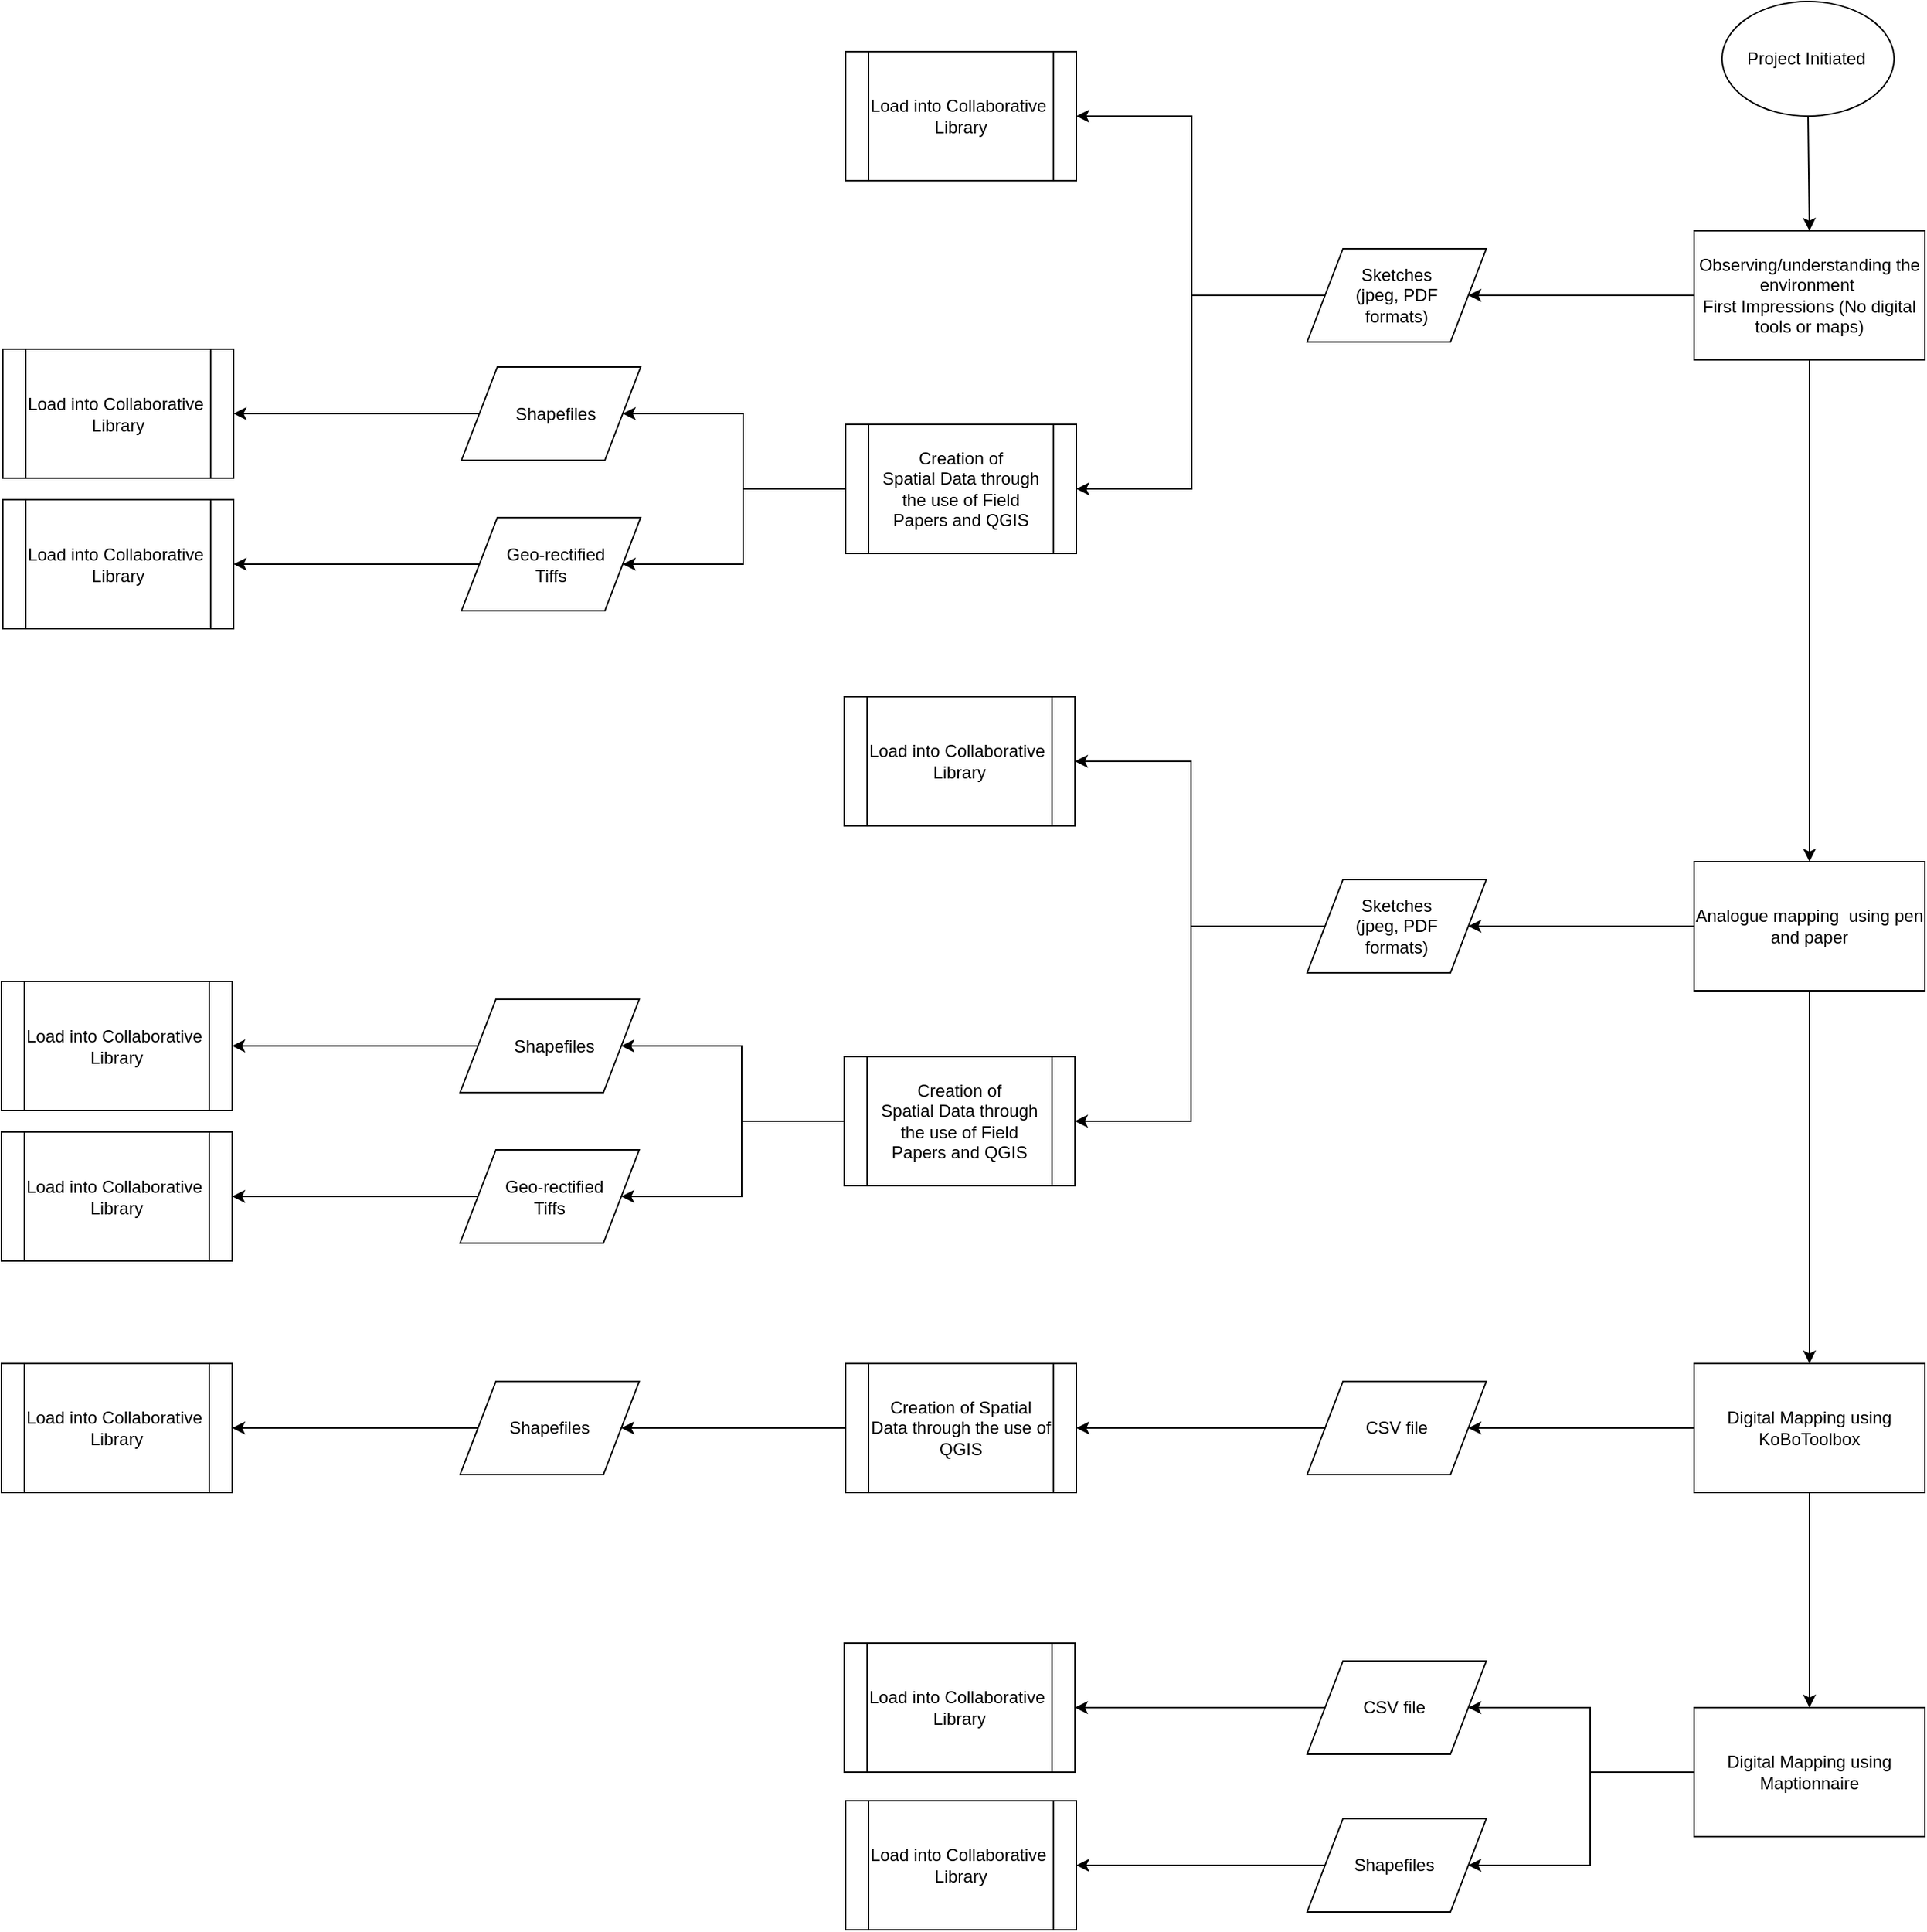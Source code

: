<mxfile version="12.0.0" type="github" pages="2"><diagram id="Br9w0MCLD5H6PfPuDotH" name="Page-1"><mxGraphModel dx="2033" dy="4373" grid="1" gridSize="10" guides="1" tooltips="1" connect="1" arrows="1" fold="1" page="1" pageScale="1" pageWidth="2336" pageHeight="1654" math="0" shadow="0"><root><mxCell id="0"/><mxCell id="1" parent="0"/><mxCell id="KMF5PNMTFp8BrfQ-fv7l-1" value="Project Initiated&amp;nbsp;" style="ellipse;whiteSpace=wrap;html=1;" vertex="1" parent="1"><mxGeometry x="2099.5" y="-3230" width="120" height="80" as="geometry"/></mxCell><mxCell id="KMF5PNMTFp8BrfQ-fv7l-41" style="edgeStyle=orthogonalEdgeStyle;rounded=0;orthogonalLoop=1;jettySize=auto;html=1;exitX=0.5;exitY=1;exitDx=0;exitDy=0;entryX=0.5;entryY=0;entryDx=0;entryDy=0;" edge="1" parent="1" source="KMF5PNMTFp8BrfQ-fv7l-3" target="KMF5PNMTFp8BrfQ-fv7l-5"><mxGeometry relative="1" as="geometry"/></mxCell><mxCell id="KMF5PNMTFp8BrfQ-fv7l-50" style="edgeStyle=orthogonalEdgeStyle;rounded=0;orthogonalLoop=1;jettySize=auto;html=1;exitX=0;exitY=0.5;exitDx=0;exitDy=0;entryX=1;entryY=0.5;entryDx=0;entryDy=0;" edge="1" parent="1" source="KMF5PNMTFp8BrfQ-fv7l-3" target="KMF5PNMTFp8BrfQ-fv7l-4"><mxGeometry relative="1" as="geometry"/></mxCell><mxCell id="KMF5PNMTFp8BrfQ-fv7l-3" value="&lt;div&gt;Observing/understanding the environment&amp;nbsp;&lt;/div&gt;&lt;div&gt;First Impressions (No digital tools or maps)&lt;/div&gt;" style="rounded=0;html=1;align=center;whiteSpace=wrap;" vertex="1" parent="1"><mxGeometry x="2080" y="-3070" width="161" height="90" as="geometry"/></mxCell><mxCell id="KMF5PNMTFp8BrfQ-fv7l-65" style="edgeStyle=orthogonalEdgeStyle;rounded=0;orthogonalLoop=1;jettySize=auto;html=1;exitX=0;exitY=0.5;exitDx=0;exitDy=0;entryX=1;entryY=0.5;entryDx=0;entryDy=0;" edge="1" parent="1" source="KMF5PNMTFp8BrfQ-fv7l-4" target="KMF5PNMTFp8BrfQ-fv7l-15"><mxGeometry relative="1" as="geometry"/></mxCell><mxCell id="Vif8EVikQF7LSP2r4Qzz-2" style="edgeStyle=orthogonalEdgeStyle;rounded=0;orthogonalLoop=1;jettySize=auto;html=1;exitX=0;exitY=0.5;exitDx=0;exitDy=0;entryX=1;entryY=0.5;entryDx=0;entryDy=0;" edge="1" parent="1" source="KMF5PNMTFp8BrfQ-fv7l-4" target="Vif8EVikQF7LSP2r4Qzz-1"><mxGeometry relative="1" as="geometry"/></mxCell><mxCell id="KMF5PNMTFp8BrfQ-fv7l-4" value="Sketches&lt;br&gt;(jpeg, PDF&lt;br&gt;&lt;span style=&quot;font-family: &amp;#34;helvetica&amp;#34; , &amp;#34;arial&amp;#34; , sans-serif ; font-size: 0px ; white-space: nowrap&quot;&gt;%3CmxGraphModel%3E%3Croot%3E%3CmxCell%20id%3D%220%22%2F%3E%3CmxCell%20id%3D%221%22%20parent%3D%220%22%2F%3E%3CmxCell%20id%3D%222%22%20value%3D%22%26amp%3Bnbsp%3B%20Shapefiles%22%20style%3D%22shape%3Dparallelogram%3Bperimeter%3DparallelogramPerimeter%3BwhiteSpace%3Dwrap%3Bhtml%3D1%3Balign%3Dcenter%3B%22%20vertex%3D%221%22%20parent%3D%221%22%3E%3CmxGeometry%20x%3D%221200%22%20y%3D%22-3170%22%20width%3D%22125%22%20height%3D%2265%22%20as%3D%22geometry%22%2F%3E%3C%2FmxCell%3E%3C%2Froot%3E%3C%2FmxGraphModel%3E&lt;/span&gt;formats)" style="shape=parallelogram;perimeter=parallelogramPerimeter;whiteSpace=wrap;html=1;align=center;" vertex="1" parent="1"><mxGeometry x="1810" y="-3057.5" width="125" height="65" as="geometry"/></mxCell><mxCell id="KMF5PNMTFp8BrfQ-fv7l-42" style="edgeStyle=orthogonalEdgeStyle;rounded=0;orthogonalLoop=1;jettySize=auto;html=1;exitX=0.5;exitY=1;exitDx=0;exitDy=0;entryX=0.5;entryY=0;entryDx=0;entryDy=0;" edge="1" parent="1" source="KMF5PNMTFp8BrfQ-fv7l-5" target="KMF5PNMTFp8BrfQ-fv7l-7"><mxGeometry relative="1" as="geometry"/></mxCell><mxCell id="Vif8EVikQF7LSP2r4Qzz-23" style="edgeStyle=orthogonalEdgeStyle;rounded=0;orthogonalLoop=1;jettySize=auto;html=1;exitX=0;exitY=0.5;exitDx=0;exitDy=0;entryX=1;entryY=0.5;entryDx=0;entryDy=0;" edge="1" parent="1" source="KMF5PNMTFp8BrfQ-fv7l-5" target="KMF5PNMTFp8BrfQ-fv7l-85"><mxGeometry relative="1" as="geometry"/></mxCell><mxCell id="KMF5PNMTFp8BrfQ-fv7l-5" value="&lt;div&gt;Analogue mapping &amp;nbsp;using pen and paper&lt;/div&gt;" style="rounded=0;html=1;align=center;whiteSpace=wrap;" vertex="1" parent="1"><mxGeometry x="2080" y="-2630" width="161" height="90" as="geometry"/></mxCell><mxCell id="KMF5PNMTFp8BrfQ-fv7l-43" style="edgeStyle=orthogonalEdgeStyle;rounded=0;orthogonalLoop=1;jettySize=auto;html=1;exitX=0.5;exitY=1;exitDx=0;exitDy=0;entryX=0.5;entryY=0;entryDx=0;entryDy=0;" edge="1" parent="1" source="KMF5PNMTFp8BrfQ-fv7l-7" target="KMF5PNMTFp8BrfQ-fv7l-8"><mxGeometry relative="1" as="geometry"/></mxCell><mxCell id="Vif8EVikQF7LSP2r4Qzz-26" style="edgeStyle=orthogonalEdgeStyle;rounded=0;orthogonalLoop=1;jettySize=auto;html=1;exitX=0;exitY=0.5;exitDx=0;exitDy=0;entryX=1;entryY=0.5;entryDx=0;entryDy=0;" edge="1" parent="1" source="KMF5PNMTFp8BrfQ-fv7l-7" target="KMF5PNMTFp8BrfQ-fv7l-11"><mxGeometry relative="1" as="geometry"/></mxCell><mxCell id="KMF5PNMTFp8BrfQ-fv7l-7" value="&lt;div&gt;Digital Mapping using KoBoToolbox&lt;/div&gt;" style="rounded=0;html=1;align=center;whiteSpace=wrap;" vertex="1" parent="1"><mxGeometry x="2080" y="-2280" width="161" height="90" as="geometry"/></mxCell><mxCell id="Vif8EVikQF7LSP2r4Qzz-37" style="edgeStyle=orthogonalEdgeStyle;rounded=0;orthogonalLoop=1;jettySize=auto;html=1;exitX=0;exitY=0.5;exitDx=0;exitDy=0;entryX=1;entryY=0.5;entryDx=0;entryDy=0;" edge="1" parent="1" source="KMF5PNMTFp8BrfQ-fv7l-8" target="Vif8EVikQF7LSP2r4Qzz-30"><mxGeometry relative="1" as="geometry"/></mxCell><mxCell id="Vif8EVikQF7LSP2r4Qzz-38" style="edgeStyle=orthogonalEdgeStyle;rounded=0;orthogonalLoop=1;jettySize=auto;html=1;exitX=0;exitY=0.5;exitDx=0;exitDy=0;entryX=1;entryY=0.5;entryDx=0;entryDy=0;" edge="1" parent="1" source="KMF5PNMTFp8BrfQ-fv7l-8" target="KMF5PNMTFp8BrfQ-fv7l-14"><mxGeometry relative="1" as="geometry"/></mxCell><mxCell id="KMF5PNMTFp8BrfQ-fv7l-8" value="&lt;div&gt;Digital Mapping using Maptionnaire&lt;/div&gt;" style="rounded=0;html=1;align=center;whiteSpace=wrap;" vertex="1" parent="1"><mxGeometry x="2080" y="-2040" width="161" height="90" as="geometry"/></mxCell><mxCell id="Vif8EVikQF7LSP2r4Qzz-27" style="edgeStyle=orthogonalEdgeStyle;rounded=0;orthogonalLoop=1;jettySize=auto;html=1;exitX=0;exitY=0.5;exitDx=0;exitDy=0;entryX=1;entryY=0.5;entryDx=0;entryDy=0;" edge="1" parent="1" source="KMF5PNMTFp8BrfQ-fv7l-11" target="KMF5PNMTFp8BrfQ-fv7l-17"><mxGeometry relative="1" as="geometry"/></mxCell><mxCell id="KMF5PNMTFp8BrfQ-fv7l-11" value="&lt;span style=&quot;text-align: left&quot;&gt;CSV file&lt;/span&gt;" style="shape=parallelogram;perimeter=parallelogramPerimeter;whiteSpace=wrap;html=1;align=center;" vertex="1" parent="1"><mxGeometry x="1810" y="-2267.5" width="125" height="65" as="geometry"/></mxCell><mxCell id="Vif8EVikQF7LSP2r4Qzz-40" style="edgeStyle=orthogonalEdgeStyle;rounded=0;orthogonalLoop=1;jettySize=auto;html=1;exitX=0;exitY=0.5;exitDx=0;exitDy=0;entryX=1;entryY=0.5;entryDx=0;entryDy=0;" edge="1" parent="1" source="KMF5PNMTFp8BrfQ-fv7l-14" target="Vif8EVikQF7LSP2r4Qzz-32"><mxGeometry relative="1" as="geometry"/></mxCell><mxCell id="KMF5PNMTFp8BrfQ-fv7l-14" value="Shapefiles&amp;nbsp;" style="shape=parallelogram;perimeter=parallelogramPerimeter;whiteSpace=wrap;html=1;align=center;" vertex="1" parent="1"><mxGeometry x="1810" y="-1962.5" width="125" height="65" as="geometry"/></mxCell><mxCell id="KMF5PNMTFp8BrfQ-fv7l-15" value="Load into Collaborative&amp;nbsp;&lt;br&gt;Library" style="shape=process;whiteSpace=wrap;html=1;backgroundOutline=1;align=center;" vertex="1" parent="1"><mxGeometry x="1488" y="-3195" width="161" height="90" as="geometry"/></mxCell><mxCell id="Vif8EVikQF7LSP2r4Qzz-28" style="edgeStyle=orthogonalEdgeStyle;rounded=0;orthogonalLoop=1;jettySize=auto;html=1;exitX=0;exitY=0.5;exitDx=0;exitDy=0;entryX=1;entryY=0.5;entryDx=0;entryDy=0;" edge="1" parent="1" source="KMF5PNMTFp8BrfQ-fv7l-17" target="KMF5PNMTFp8BrfQ-fv7l-20"><mxGeometry relative="1" as="geometry"/></mxCell><mxCell id="KMF5PNMTFp8BrfQ-fv7l-17" value="Creation of Spatial Data through the use of QGIS" style="shape=process;whiteSpace=wrap;html=1;backgroundOutline=1;align=center;" vertex="1" parent="1"><mxGeometry x="1488" y="-2280" width="161" height="90" as="geometry"/></mxCell><mxCell id="Vif8EVikQF7LSP2r4Qzz-29" style="edgeStyle=orthogonalEdgeStyle;rounded=0;orthogonalLoop=1;jettySize=auto;html=1;exitX=0;exitY=0.5;exitDx=0;exitDy=0;entryX=1;entryY=0.5;entryDx=0;entryDy=0;" edge="1" parent="1" source="KMF5PNMTFp8BrfQ-fv7l-20" target="Vif8EVikQF7LSP2r4Qzz-24"><mxGeometry relative="1" as="geometry"/></mxCell><mxCell id="KMF5PNMTFp8BrfQ-fv7l-20" value="Shapefiles" style="shape=parallelogram;perimeter=parallelogramPerimeter;whiteSpace=wrap;html=1;align=center;" vertex="1" parent="1"><mxGeometry x="1219" y="-2267.5" width="125" height="65" as="geometry"/></mxCell><mxCell id="KMF5PNMTFp8BrfQ-fv7l-40" value="" style="endArrow=classic;html=1;exitX=0.5;exitY=1;exitDx=0;exitDy=0;entryX=0.5;entryY=0;entryDx=0;entryDy=0;" edge="1" parent="1" source="KMF5PNMTFp8BrfQ-fv7l-1" target="KMF5PNMTFp8BrfQ-fv7l-3"><mxGeometry width="50" height="50" relative="1" as="geometry"><mxPoint x="1040" y="-2170" as="sourcePoint"/><mxPoint x="1480" y="-2150" as="targetPoint"/></mxGeometry></mxCell><mxCell id="Vif8EVikQF7LSP2r4Qzz-17" style="edgeStyle=orthogonalEdgeStyle;rounded=0;orthogonalLoop=1;jettySize=auto;html=1;exitX=0;exitY=0.5;exitDx=0;exitDy=0;entryX=1;entryY=0.5;entryDx=0;entryDy=0;" edge="1" parent="1" source="KMF5PNMTFp8BrfQ-fv7l-85" target="KGgLhrXvQtY-AbJUwkEY-1"><mxGeometry relative="1" as="geometry"><mxPoint x="1648.667" y="-2709.667" as="targetPoint"/></mxGeometry></mxCell><mxCell id="Vif8EVikQF7LSP2r4Qzz-18" style="edgeStyle=orthogonalEdgeStyle;rounded=0;orthogonalLoop=1;jettySize=auto;html=1;exitX=0;exitY=0.5;exitDx=0;exitDy=0;entryX=1;entryY=0.5;entryDx=0;entryDy=0;" edge="1" parent="1" source="KMF5PNMTFp8BrfQ-fv7l-85" target="Vif8EVikQF7LSP2r4Qzz-12"><mxGeometry relative="1" as="geometry"/></mxCell><mxCell id="KMF5PNMTFp8BrfQ-fv7l-85" value="Sketches&lt;br&gt;(jpeg, PDF&lt;br&gt;&lt;span style=&quot;font-family: &amp;#34;helvetica&amp;#34; , &amp;#34;arial&amp;#34; , sans-serif ; font-size: 0px ; white-space: nowrap&quot;&gt;%3CmxGraphModel%3E%3Croot%3E%3CmxCell%20id%3D%220%22%2F%3E%3CmxCell%20id%3D%221%22%20parent%3D%220%22%2F%3E%3CmxCell%20id%3D%222%22%20value%3D%22%26amp%3Bnbsp%3B%20Shapefiles%22%20style%3D%22shape%3Dparallelogram%3Bperimeter%3DparallelogramPerimeter%3BwhiteSpace%3Dwrap%3Bhtml%3D1%3Balign%3Dcenter%3B%22%20vertex%3D%221%22%20parent%3D%221%22%3E%3CmxGeometry%20x%3D%221200%22%20y%3D%22-3170%22%20width%3D%22125%22%20height%3D%2265%22%20as%3D%22geometry%22%2F%3E%3C%2FmxCell%3E%3C%2Froot%3E%3C%2FmxGraphModel%3E&lt;/span&gt;formats)" style="shape=parallelogram;perimeter=parallelogramPerimeter;whiteSpace=wrap;html=1;align=center;" vertex="1" parent="1"><mxGeometry x="1810" y="-2617.5" width="125" height="65" as="geometry"/></mxCell><mxCell id="Vif8EVikQF7LSP2r4Qzz-7" style="edgeStyle=orthogonalEdgeStyle;rounded=0;orthogonalLoop=1;jettySize=auto;html=1;exitX=0;exitY=0.5;exitDx=0;exitDy=0;entryX=1;entryY=0.5;entryDx=0;entryDy=0;" edge="1" parent="1" source="Vif8EVikQF7LSP2r4Qzz-1" target="Vif8EVikQF7LSP2r4Qzz-4"><mxGeometry relative="1" as="geometry"/></mxCell><mxCell id="Vif8EVikQF7LSP2r4Qzz-8" style="edgeStyle=orthogonalEdgeStyle;rounded=0;orthogonalLoop=1;jettySize=auto;html=1;exitX=0;exitY=0.5;exitDx=0;exitDy=0;entryX=1;entryY=0.5;entryDx=0;entryDy=0;" edge="1" parent="1" source="Vif8EVikQF7LSP2r4Qzz-1" target="Vif8EVikQF7LSP2r4Qzz-3"><mxGeometry relative="1" as="geometry"/></mxCell><mxCell id="Vif8EVikQF7LSP2r4Qzz-1" value="Creation of &lt;br&gt;Spatial Data through the use of Field &lt;br&gt;Papers and QGIS" style="shape=process;whiteSpace=wrap;html=1;backgroundOutline=1;align=center;" vertex="1" parent="1"><mxGeometry x="1488" y="-2935" width="161" height="90" as="geometry"/></mxCell><mxCell id="Vif8EVikQF7LSP2r4Qzz-10" style="edgeStyle=orthogonalEdgeStyle;rounded=0;orthogonalLoop=1;jettySize=auto;html=1;exitX=0;exitY=0.5;exitDx=0;exitDy=0;entryX=1;entryY=0.5;entryDx=0;entryDy=0;" edge="1" parent="1" source="Vif8EVikQF7LSP2r4Qzz-3" target="Vif8EVikQF7LSP2r4Qzz-6"><mxGeometry relative="1" as="geometry"/></mxCell><mxCell id="Vif8EVikQF7LSP2r4Qzz-3" value="&amp;nbsp; Geo-rectified &lt;br&gt;Tiffs" style="shape=parallelogram;perimeter=parallelogramPerimeter;whiteSpace=wrap;html=1;align=center;" vertex="1" parent="1"><mxGeometry x="1220" y="-2870" width="125" height="65" as="geometry"/></mxCell><mxCell id="Vif8EVikQF7LSP2r4Qzz-9" style="edgeStyle=orthogonalEdgeStyle;rounded=0;orthogonalLoop=1;jettySize=auto;html=1;exitX=0;exitY=0.5;exitDx=0;exitDy=0;entryX=1;entryY=0.5;entryDx=0;entryDy=0;" edge="1" parent="1" source="Vif8EVikQF7LSP2r4Qzz-4" target="Vif8EVikQF7LSP2r4Qzz-5"><mxGeometry relative="1" as="geometry"/></mxCell><mxCell id="Vif8EVikQF7LSP2r4Qzz-4" value="&amp;nbsp; Shapefiles" style="shape=parallelogram;perimeter=parallelogramPerimeter;whiteSpace=wrap;html=1;align=center;" vertex="1" parent="1"><mxGeometry x="1220" y="-2975" width="125" height="65" as="geometry"/></mxCell><mxCell id="Vif8EVikQF7LSP2r4Qzz-5" value="Load into Collaborative&amp;nbsp;&lt;br&gt;Library" style="shape=process;whiteSpace=wrap;html=1;backgroundOutline=1;align=center;" vertex="1" parent="1"><mxGeometry x="900" y="-2987.5" width="161" height="90" as="geometry"/></mxCell><mxCell id="Vif8EVikQF7LSP2r4Qzz-6" value="Load into Collaborative&amp;nbsp;&lt;br&gt;Library" style="shape=process;whiteSpace=wrap;html=1;backgroundOutline=1;align=center;" vertex="1" parent="1"><mxGeometry x="900" y="-2882.5" width="161" height="90" as="geometry"/></mxCell><mxCell id="Vif8EVikQF7LSP2r4Qzz-19" style="edgeStyle=orthogonalEdgeStyle;rounded=0;orthogonalLoop=1;jettySize=auto;html=1;exitX=0;exitY=0.5;exitDx=0;exitDy=0;entryX=1;entryY=0.5;entryDx=0;entryDy=0;" edge="1" parent="1" source="Vif8EVikQF7LSP2r4Qzz-12" target="Vif8EVikQF7LSP2r4Qzz-14"><mxGeometry relative="1" as="geometry"/></mxCell><mxCell id="Vif8EVikQF7LSP2r4Qzz-20" style="edgeStyle=orthogonalEdgeStyle;rounded=0;orthogonalLoop=1;jettySize=auto;html=1;exitX=0;exitY=0.5;exitDx=0;exitDy=0;entryX=1;entryY=0.5;entryDx=0;entryDy=0;" edge="1" parent="1" source="Vif8EVikQF7LSP2r4Qzz-12" target="Vif8EVikQF7LSP2r4Qzz-13"><mxGeometry relative="1" as="geometry"/></mxCell><mxCell id="Vif8EVikQF7LSP2r4Qzz-12" value="Creation of &lt;br&gt;Spatial Data through the use of Field &lt;br&gt;Papers and QGIS" style="shape=process;whiteSpace=wrap;html=1;backgroundOutline=1;align=center;" vertex="1" parent="1"><mxGeometry x="1487" y="-2494" width="161" height="90" as="geometry"/></mxCell><mxCell id="Vif8EVikQF7LSP2r4Qzz-22" style="edgeStyle=orthogonalEdgeStyle;rounded=0;orthogonalLoop=1;jettySize=auto;html=1;exitX=0;exitY=0.5;exitDx=0;exitDy=0;entryX=1;entryY=0.5;entryDx=0;entryDy=0;" edge="1" parent="1" source="Vif8EVikQF7LSP2r4Qzz-13" target="Vif8EVikQF7LSP2r4Qzz-16"><mxGeometry relative="1" as="geometry"/></mxCell><mxCell id="Vif8EVikQF7LSP2r4Qzz-13" value="&amp;nbsp; Geo-rectified &lt;br&gt;Tiffs" style="shape=parallelogram;perimeter=parallelogramPerimeter;whiteSpace=wrap;html=1;align=center;" vertex="1" parent="1"><mxGeometry x="1219" y="-2429" width="125" height="65" as="geometry"/></mxCell><mxCell id="Vif8EVikQF7LSP2r4Qzz-21" style="edgeStyle=orthogonalEdgeStyle;rounded=0;orthogonalLoop=1;jettySize=auto;html=1;exitX=0;exitY=0.5;exitDx=0;exitDy=0;" edge="1" parent="1" source="Vif8EVikQF7LSP2r4Qzz-14" target="Vif8EVikQF7LSP2r4Qzz-15"><mxGeometry relative="1" as="geometry"/></mxCell><mxCell id="Vif8EVikQF7LSP2r4Qzz-14" value="&amp;nbsp; Shapefiles" style="shape=parallelogram;perimeter=parallelogramPerimeter;whiteSpace=wrap;html=1;align=center;" vertex="1" parent="1"><mxGeometry x="1219" y="-2534" width="125" height="65" as="geometry"/></mxCell><mxCell id="Vif8EVikQF7LSP2r4Qzz-15" value="Load into Collaborative&amp;nbsp;&lt;br&gt;Library" style="shape=process;whiteSpace=wrap;html=1;backgroundOutline=1;align=center;" vertex="1" parent="1"><mxGeometry x="899" y="-2546.5" width="161" height="90" as="geometry"/></mxCell><mxCell id="Vif8EVikQF7LSP2r4Qzz-16" value="Load into Collaborative&amp;nbsp;&lt;br&gt;Library" style="shape=process;whiteSpace=wrap;html=1;backgroundOutline=1;align=center;" vertex="1" parent="1"><mxGeometry x="899" y="-2441.5" width="161" height="90" as="geometry"/></mxCell><mxCell id="Vif8EVikQF7LSP2r4Qzz-24" value="Load into Collaborative&amp;nbsp;&lt;br&gt;Library" style="shape=process;whiteSpace=wrap;html=1;backgroundOutline=1;align=center;" vertex="1" parent="1"><mxGeometry x="899" y="-2280" width="161" height="90" as="geometry"/></mxCell><mxCell id="Vif8EVikQF7LSP2r4Qzz-39" style="edgeStyle=orthogonalEdgeStyle;rounded=0;orthogonalLoop=1;jettySize=auto;html=1;exitX=0;exitY=0.5;exitDx=0;exitDy=0;" edge="1" parent="1" source="Vif8EVikQF7LSP2r4Qzz-30" target="Vif8EVikQF7LSP2r4Qzz-31"><mxGeometry relative="1" as="geometry"/></mxCell><mxCell id="Vif8EVikQF7LSP2r4Qzz-30" value="&lt;span style=&quot;text-align: left&quot;&gt;CSV file&lt;/span&gt;&amp;nbsp;" style="shape=parallelogram;perimeter=parallelogramPerimeter;whiteSpace=wrap;html=1;align=center;" vertex="1" parent="1"><mxGeometry x="1810" y="-2072.5" width="125" height="65" as="geometry"/></mxCell><mxCell id="Vif8EVikQF7LSP2r4Qzz-31" value="Load into Collaborative&amp;nbsp;&lt;br&gt;Library" style="shape=process;whiteSpace=wrap;html=1;backgroundOutline=1;align=center;" vertex="1" parent="1"><mxGeometry x="1487" y="-2085" width="161" height="90" as="geometry"/></mxCell><mxCell id="Vif8EVikQF7LSP2r4Qzz-32" value="Load into Collaborative&amp;nbsp;&lt;br&gt;Library" style="shape=process;whiteSpace=wrap;html=1;backgroundOutline=1;align=center;" vertex="1" parent="1"><mxGeometry x="1488" y="-1975" width="161" height="90" as="geometry"/></mxCell><mxCell id="KGgLhrXvQtY-AbJUwkEY-1" value="Load into Collaborative&amp;nbsp;&lt;br&gt;Library" style="shape=process;whiteSpace=wrap;html=1;backgroundOutline=1;align=center;" vertex="1" parent="1"><mxGeometry x="1487" y="-2745" width="161" height="90" as="geometry"/></mxCell></root></mxGraphModel></diagram><diagram id="0sH9umzZQzdqchuOYTdc" name="GeoNode"><mxGraphModel dx="1220" dy="3947" grid="1" gridSize="10" guides="1" tooltips="1" connect="1" arrows="1" fold="1" page="1" pageScale="1" pageWidth="2336" pageHeight="1654" math="0" shadow="0"><root><mxCell id="T6KqOcisAr8n5NmB1ym7-0"/><mxCell id="T6KqOcisAr8n5NmB1ym7-1" parent="T6KqOcisAr8n5NmB1ym7-0"/><mxCell id="T6KqOcisAr8n5NmB1ym7-2" value="" style="rounded=0;whiteSpace=wrap;html=1;align=center;" vertex="1" parent="T6KqOcisAr8n5NmB1ym7-1"><mxGeometry x="501" y="-3087" width="360" height="737" as="geometry"/></mxCell><mxCell id="T6KqOcisAr8n5NmB1ym7-3" value="" style="edgeStyle=orthogonalEdgeStyle;rounded=0;orthogonalLoop=1;jettySize=auto;html=1;" edge="1" parent="T6KqOcisAr8n5NmB1ym7-1" source="T6KqOcisAr8n5NmB1ym7-4" target="T6KqOcisAr8n5NmB1ym7-7"><mxGeometry relative="1" as="geometry"/></mxCell><mxCell id="T6KqOcisAr8n5NmB1ym7-4" value="&lt;div&gt;Import the spatial data into GeoNode&lt;/div&gt;" style="rounded=0;html=1;align=center;whiteSpace=wrap;" vertex="1" parent="T6KqOcisAr8n5NmB1ym7-1"><mxGeometry x="640" y="-3052.5" width="161" height="90" as="geometry"/></mxCell><mxCell id="T6KqOcisAr8n5NmB1ym7-5" value="&lt;font style=&quot;font-size: 40px&quot;&gt;GeoNode&lt;/font&gt;" style="text;html=1;strokeColor=none;fillColor=none;align=center;verticalAlign=middle;whiteSpace=wrap;rounded=0;rotation=-90;" vertex="1" parent="T6KqOcisAr8n5NmB1ym7-1"><mxGeometry x="440" y="-2748.5" width="200" height="60" as="geometry"/></mxCell><mxCell id="T6KqOcisAr8n5NmB1ym7-6" style="edgeStyle=orthogonalEdgeStyle;rounded=0;orthogonalLoop=1;jettySize=auto;html=1;exitX=0.5;exitY=1;exitDx=0;exitDy=0;entryX=0.5;entryY=0;entryDx=0;entryDy=0;" edge="1" parent="T6KqOcisAr8n5NmB1ym7-1" source="T6KqOcisAr8n5NmB1ym7-7" target="T6KqOcisAr8n5NmB1ym7-9"><mxGeometry relative="1" as="geometry"/></mxCell><mxCell id="T6KqOcisAr8n5NmB1ym7-7" value="&lt;div&gt;Edit and update the&amp;nbsp;&lt;/div&gt;&lt;div&gt;metadata using&amp;nbsp;&lt;/div&gt;&lt;div&gt;the Metadata Wizard&lt;/div&gt;" style="rounded=0;html=1;align=center;whiteSpace=wrap;" vertex="1" parent="T6KqOcisAr8n5NmB1ym7-1"><mxGeometry x="640" y="-2887.5" width="161" height="90" as="geometry"/></mxCell><mxCell id="T6KqOcisAr8n5NmB1ym7-8" style="edgeStyle=orthogonalEdgeStyle;rounded=0;orthogonalLoop=1;jettySize=auto;html=1;exitX=0.5;exitY=1;exitDx=0;exitDy=0;entryX=0.5;entryY=0;entryDx=0;entryDy=0;" edge="1" parent="T6KqOcisAr8n5NmB1ym7-1" source="T6KqOcisAr8n5NmB1ym7-9" target="T6KqOcisAr8n5NmB1ym7-10"><mxGeometry relative="1" as="geometry"/></mxCell><mxCell id="T6KqOcisAr8n5NmB1ym7-9" value="&lt;div&gt;Create a map using GeoNode and the spatial data&lt;/div&gt;" style="rounded=0;html=1;align=center;whiteSpace=wrap;" vertex="1" parent="T6KqOcisAr8n5NmB1ym7-1"><mxGeometry x="640" y="-2702" width="161" height="90" as="geometry"/></mxCell><mxCell id="T6KqOcisAr8n5NmB1ym7-10" value="Web map and&amp;nbsp;&lt;br&gt;PDF Map" style="shape=parallelogram;perimeter=parallelogramPerimeter;whiteSpace=wrap;html=1;align=center;" vertex="1" parent="T6KqOcisAr8n5NmB1ym7-1"><mxGeometry x="658" y="-2546" width="125" height="65" as="geometry"/></mxCell></root></mxGraphModel></diagram></mxfile>
